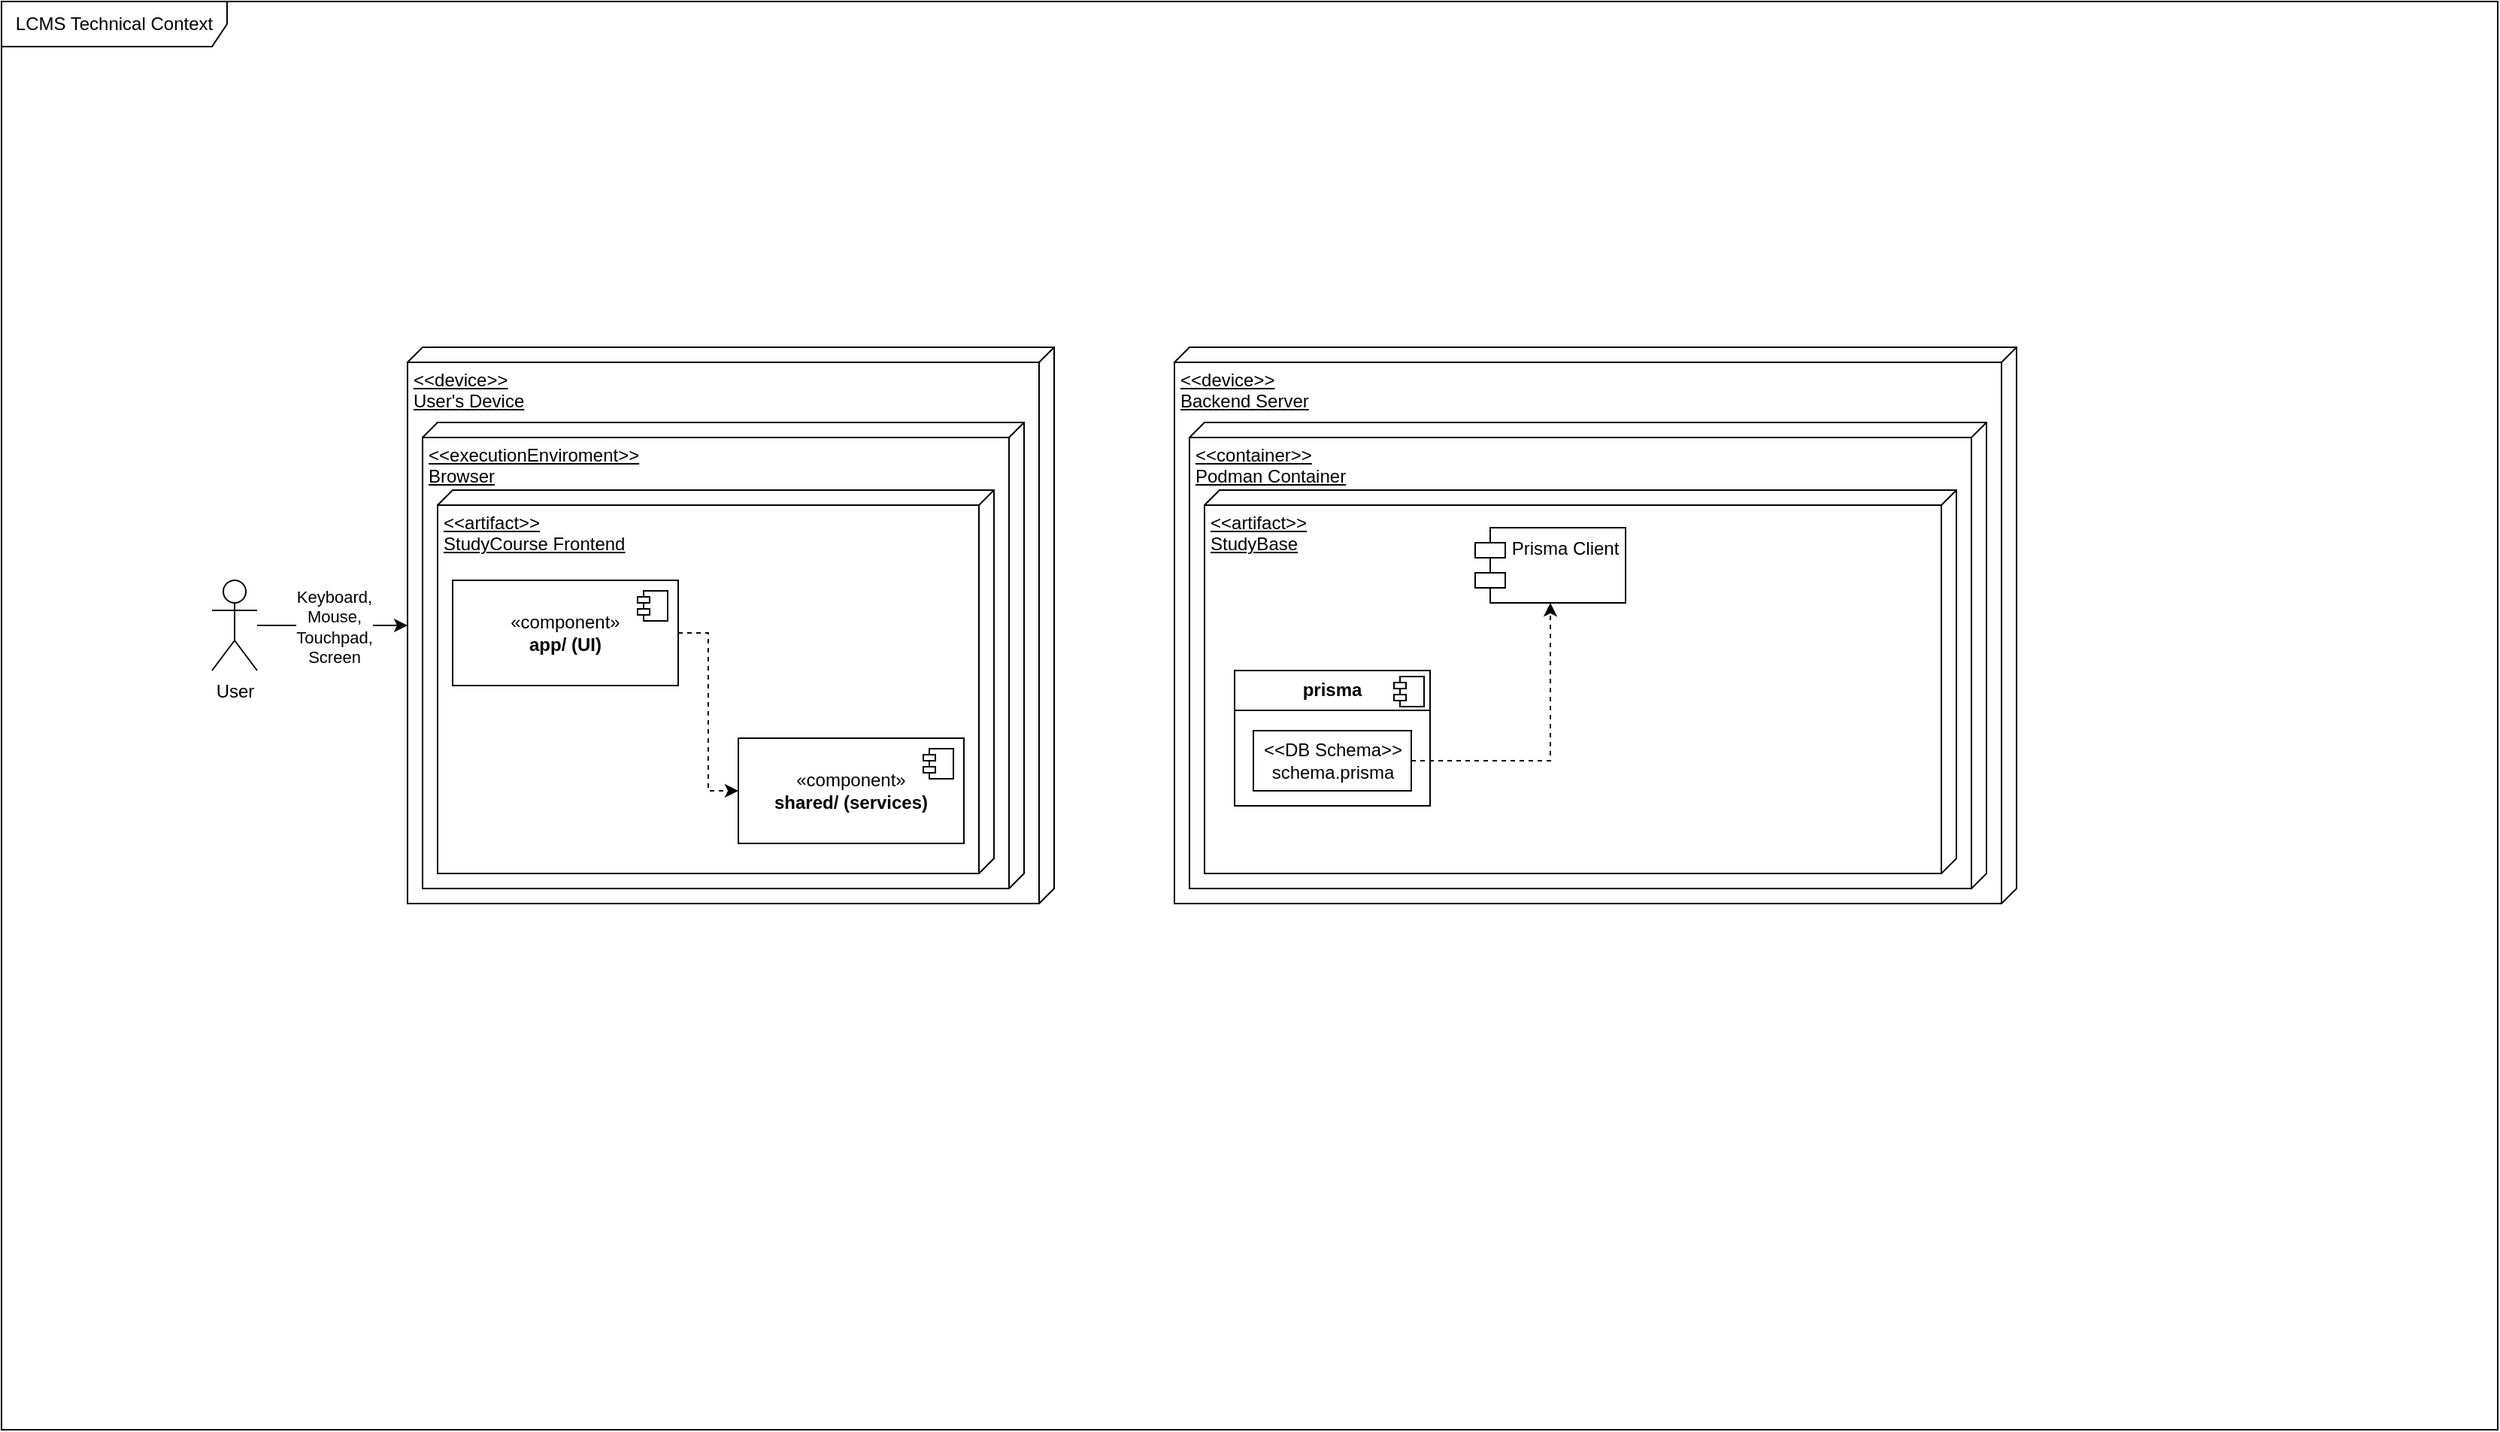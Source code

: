 <mxfile version="25.0.3">
  <diagram name="Page-1" id="3V8vz6xEhUbXwEFhNSxs">
    <mxGraphModel dx="1195" dy="1802" grid="1" gridSize="10" guides="1" tooltips="1" connect="1" arrows="1" fold="1" page="1" pageScale="1" pageWidth="827" pageHeight="1169" math="0" shadow="0">
      <root>
        <mxCell id="0" />
        <mxCell id="1" parent="0" />
        <mxCell id="BuL4cJ5vDAZep0cfOdnn-6" style="edgeStyle=orthogonalEdgeStyle;rounded=1;orthogonalLoop=1;jettySize=auto;html=1;curved=0;" edge="1" parent="1" source="BuL4cJ5vDAZep0cfOdnn-1" target="BuL4cJ5vDAZep0cfOdnn-3">
          <mxGeometry relative="1" as="geometry" />
        </mxCell>
        <mxCell id="BuL4cJ5vDAZep0cfOdnn-7" value="&lt;div&gt;Keyboard,&lt;/div&gt;&lt;div&gt;Mouse,&lt;/div&gt;&lt;div&gt;Touchpad,&lt;/div&gt;&lt;div&gt;Screen&lt;br&gt;&lt;/div&gt;" style="edgeLabel;html=1;align=center;verticalAlign=middle;resizable=0;points=[];" vertex="1" connectable="0" parent="BuL4cJ5vDAZep0cfOdnn-6">
          <mxGeometry x="0.01" y="-1" relative="1" as="geometry">
            <mxPoint as="offset" />
          </mxGeometry>
        </mxCell>
        <mxCell id="BuL4cJ5vDAZep0cfOdnn-1" value="User" style="shape=umlActor;verticalLabelPosition=bottom;verticalAlign=top;html=1;" vertex="1" parent="1">
          <mxGeometry x="160" y="305" width="30" height="60" as="geometry" />
        </mxCell>
        <mxCell id="BuL4cJ5vDAZep0cfOdnn-2" value="LCMS Technical Context" style="shape=umlFrame;whiteSpace=wrap;html=1;pointerEvents=0;width=150;height=30;" vertex="1" parent="1">
          <mxGeometry x="20" y="-80" width="1660" height="950" as="geometry" />
        </mxCell>
        <mxCell id="BuL4cJ5vDAZep0cfOdnn-3" value="&lt;div&gt;&amp;lt;&amp;lt;device&amp;gt;&amp;gt;&lt;/div&gt;&lt;div&gt;User&#39;s Device&lt;/div&gt;" style="verticalAlign=top;align=left;spacingTop=8;spacingLeft=2;spacingRight=12;shape=cube;size=10;direction=south;fontStyle=4;html=1;whiteSpace=wrap;" vertex="1" parent="1">
          <mxGeometry x="290" y="150" width="430" height="370" as="geometry" />
        </mxCell>
        <mxCell id="BuL4cJ5vDAZep0cfOdnn-5" value="&lt;div&gt;&amp;lt;&amp;lt;executionEnviroment&amp;gt;&amp;gt;&lt;/div&gt;&lt;div&gt;Browser&lt;br&gt;&lt;/div&gt;" style="verticalAlign=top;align=left;spacingTop=8;spacingLeft=2;spacingRight=12;shape=cube;size=10;direction=south;fontStyle=4;html=1;whiteSpace=wrap;" vertex="1" parent="1">
          <mxGeometry x="300" y="200" width="400" height="310" as="geometry" />
        </mxCell>
        <mxCell id="BuL4cJ5vDAZep0cfOdnn-8" value="&lt;div&gt;&amp;lt;&amp;lt;artifact&amp;gt;&amp;gt;&lt;/div&gt;&lt;div&gt;StudyCourse Frontend&lt;br&gt;&lt;/div&gt;" style="verticalAlign=top;align=left;spacingTop=8;spacingLeft=2;spacingRight=12;shape=cube;size=10;direction=south;fontStyle=4;html=1;whiteSpace=wrap;" vertex="1" parent="1">
          <mxGeometry x="310" y="245" width="370" height="255" as="geometry" />
        </mxCell>
        <mxCell id="BuL4cJ5vDAZep0cfOdnn-9" value="«component»&lt;br&gt;&lt;b&gt;shared/ (services)&lt;/b&gt;" style="html=1;dropTarget=0;whiteSpace=wrap;" vertex="1" parent="1">
          <mxGeometry x="510" y="410" width="150" height="70" as="geometry" />
        </mxCell>
        <mxCell id="BuL4cJ5vDAZep0cfOdnn-10" value="" style="shape=module;jettyWidth=8;jettyHeight=4;" vertex="1" parent="BuL4cJ5vDAZep0cfOdnn-9">
          <mxGeometry x="1" width="20" height="20" relative="1" as="geometry">
            <mxPoint x="-27" y="7" as="offset" />
          </mxGeometry>
        </mxCell>
        <mxCell id="BuL4cJ5vDAZep0cfOdnn-13" style="edgeStyle=orthogonalEdgeStyle;rounded=0;orthogonalLoop=1;jettySize=auto;html=1;entryX=0;entryY=0.5;entryDx=0;entryDy=0;dashed=1;" edge="1" parent="1" source="BuL4cJ5vDAZep0cfOdnn-11" target="BuL4cJ5vDAZep0cfOdnn-9">
          <mxGeometry relative="1" as="geometry" />
        </mxCell>
        <mxCell id="BuL4cJ5vDAZep0cfOdnn-11" value="&lt;div&gt;«component»&lt;/div&gt;&lt;b&gt;app/ (UI)&lt;/b&gt; " style="html=1;dropTarget=0;whiteSpace=wrap;" vertex="1" parent="1">
          <mxGeometry x="320" y="305" width="150" height="70" as="geometry" />
        </mxCell>
        <mxCell id="BuL4cJ5vDAZep0cfOdnn-12" value="" style="shape=module;jettyWidth=8;jettyHeight=4;" vertex="1" parent="BuL4cJ5vDAZep0cfOdnn-11">
          <mxGeometry x="1" width="20" height="20" relative="1" as="geometry">
            <mxPoint x="-27" y="7" as="offset" />
          </mxGeometry>
        </mxCell>
        <mxCell id="BuL4cJ5vDAZep0cfOdnn-14" value="&lt;div&gt;&amp;lt;&amp;lt;device&amp;gt;&amp;gt;&lt;/div&gt;&lt;div&gt;Backend Server&lt;br&gt;&lt;/div&gt;" style="verticalAlign=top;align=left;spacingTop=8;spacingLeft=2;spacingRight=12;shape=cube;size=10;direction=south;fontStyle=4;html=1;whiteSpace=wrap;" vertex="1" parent="1">
          <mxGeometry x="800" y="150" width="560" height="370" as="geometry" />
        </mxCell>
        <mxCell id="BuL4cJ5vDAZep0cfOdnn-15" value="&lt;div&gt;&amp;lt;&amp;lt;container&amp;gt;&amp;gt;&lt;/div&gt;&lt;div&gt;Podman Container&lt;br&gt;&lt;/div&gt;" style="verticalAlign=top;align=left;spacingTop=8;spacingLeft=2;spacingRight=12;shape=cube;size=10;direction=south;fontStyle=4;html=1;whiteSpace=wrap;" vertex="1" parent="1">
          <mxGeometry x="810" y="200" width="530" height="310" as="geometry" />
        </mxCell>
        <mxCell id="BuL4cJ5vDAZep0cfOdnn-16" value="&lt;div&gt;&amp;lt;&amp;lt;artifact&amp;gt;&amp;gt;&lt;/div&gt;&lt;div&gt;StudyBase&lt;br&gt;&lt;/div&gt;" style="verticalAlign=top;align=left;spacingTop=8;spacingLeft=2;spacingRight=12;shape=cube;size=10;direction=south;fontStyle=4;html=1;whiteSpace=wrap;" vertex="1" parent="1">
          <mxGeometry x="820" y="245" width="500" height="255" as="geometry" />
        </mxCell>
        <mxCell id="BuL4cJ5vDAZep0cfOdnn-17" value="Prisma Client" style="shape=module;align=left;spacingLeft=20;align=center;verticalAlign=top;whiteSpace=wrap;html=1;" vertex="1" parent="1">
          <mxGeometry x="1000" y="270" width="100" height="50" as="geometry" />
        </mxCell>
        <mxCell id="BuL4cJ5vDAZep0cfOdnn-29" value="" style="group" vertex="1" connectable="0" parent="1">
          <mxGeometry x="840" y="365" width="130" height="90" as="geometry" />
        </mxCell>
        <mxCell id="BuL4cJ5vDAZep0cfOdnn-22" value="&lt;p style=&quot;margin:0px;margin-top:6px;text-align:center;&quot;&gt;&lt;b&gt;prisma&lt;/b&gt;&lt;/p&gt;&lt;hr size=&quot;1&quot; style=&quot;border-style:solid;&quot;&gt;" style="align=left;overflow=fill;html=1;dropTarget=0;whiteSpace=wrap;" vertex="1" parent="BuL4cJ5vDAZep0cfOdnn-29">
          <mxGeometry width="130" height="90" as="geometry" />
        </mxCell>
        <mxCell id="BuL4cJ5vDAZep0cfOdnn-23" value="" style="shape=component;jettyWidth=8;jettyHeight=4;" vertex="1" parent="BuL4cJ5vDAZep0cfOdnn-22">
          <mxGeometry x="1" width="20" height="20" relative="1" as="geometry">
            <mxPoint x="-24" y="4" as="offset" />
          </mxGeometry>
        </mxCell>
        <mxCell id="BuL4cJ5vDAZep0cfOdnn-27" value="&amp;lt;&amp;lt;DB Schema&amp;gt;&amp;gt;&lt;br&gt;&lt;div&gt;schema.prisma&lt;/div&gt;" style="html=1;whiteSpace=wrap;" vertex="1" parent="BuL4cJ5vDAZep0cfOdnn-29">
          <mxGeometry x="12.5" y="40" width="105" height="40" as="geometry" />
        </mxCell>
        <mxCell id="BuL4cJ5vDAZep0cfOdnn-28" style="edgeStyle=orthogonalEdgeStyle;rounded=0;orthogonalLoop=1;jettySize=auto;html=1;entryX=0.5;entryY=1;entryDx=0;entryDy=0;dashed=1;" edge="1" parent="1" source="BuL4cJ5vDAZep0cfOdnn-27" target="BuL4cJ5vDAZep0cfOdnn-17">
          <mxGeometry relative="1" as="geometry" />
        </mxCell>
      </root>
    </mxGraphModel>
  </diagram>
</mxfile>
